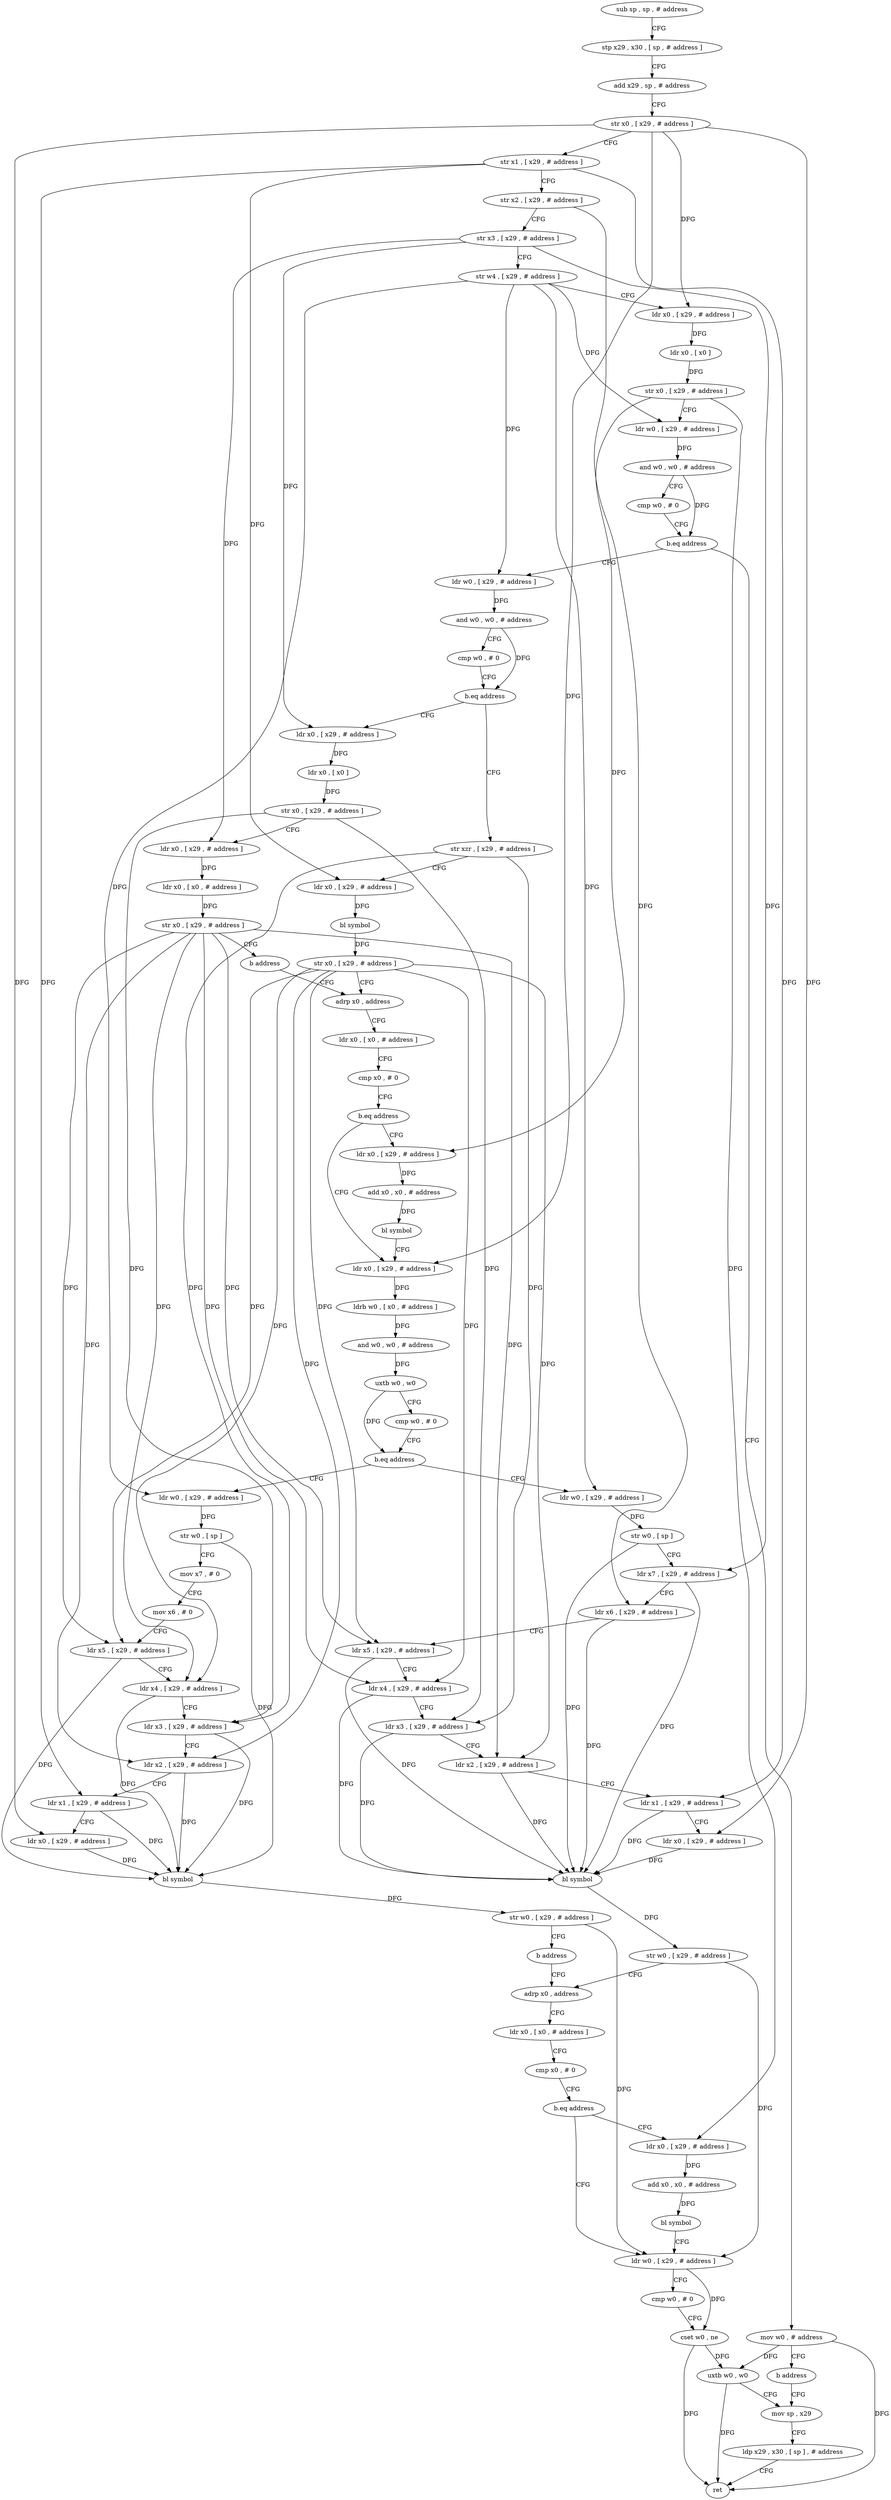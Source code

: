 digraph "func" {
"4294740" [label = "sub sp , sp , # address" ]
"4294744" [label = "stp x29 , x30 , [ sp , # address ]" ]
"4294748" [label = "add x29 , sp , # address" ]
"4294752" [label = "str x0 , [ x29 , # address ]" ]
"4294756" [label = "str x1 , [ x29 , # address ]" ]
"4294760" [label = "str x2 , [ x29 , # address ]" ]
"4294764" [label = "str x3 , [ x29 , # address ]" ]
"4294768" [label = "str w4 , [ x29 , # address ]" ]
"4294772" [label = "ldr x0 , [ x29 , # address ]" ]
"4294776" [label = "ldr x0 , [ x0 ]" ]
"4294780" [label = "str x0 , [ x29 , # address ]" ]
"4294784" [label = "ldr w0 , [ x29 , # address ]" ]
"4294788" [label = "and w0 , w0 , # address" ]
"4294792" [label = "cmp w0 , # 0" ]
"4294796" [label = "b.eq address" ]
"4294808" [label = "ldr w0 , [ x29 , # address ]" ]
"4294800" [label = "mov w0 , # address" ]
"4294812" [label = "and w0 , w0 , # address" ]
"4294816" [label = "cmp w0 , # 0" ]
"4294820" [label = "b.eq address" ]
"4294852" [label = "str xzr , [ x29 , # address ]" ]
"4294824" [label = "ldr x0 , [ x29 , # address ]" ]
"4294804" [label = "b address" ]
"4295064" [label = "mov sp , x29" ]
"4294856" [label = "ldr x0 , [ x29 , # address ]" ]
"4294860" [label = "bl symbol" ]
"4294864" [label = "str x0 , [ x29 , # address ]" ]
"4294868" [label = "adrp x0 , address" ]
"4294828" [label = "ldr x0 , [ x0 ]" ]
"4294832" [label = "str x0 , [ x29 , # address ]" ]
"4294836" [label = "ldr x0 , [ x29 , # address ]" ]
"4294840" [label = "ldr x0 , [ x0 , # address ]" ]
"4294844" [label = "str x0 , [ x29 , # address ]" ]
"4294848" [label = "b address" ]
"4295068" [label = "ldp x29 , x30 , [ sp ] , # address" ]
"4295072" [label = "ret" ]
"4294896" [label = "ldr x0 , [ x29 , # address ]" ]
"4294900" [label = "ldrb w0 , [ x0 , # address ]" ]
"4294904" [label = "and w0 , w0 , # address" ]
"4294908" [label = "uxtb w0 , w0" ]
"4294912" [label = "cmp w0 , # 0" ]
"4294916" [label = "b.eq address" ]
"4294972" [label = "ldr w0 , [ x29 , # address ]" ]
"4294920" [label = "ldr w0 , [ x29 , # address ]" ]
"4294884" [label = "ldr x0 , [ x29 , # address ]" ]
"4294888" [label = "add x0 , x0 , # address" ]
"4294892" [label = "bl symbol" ]
"4294872" [label = "ldr x0 , [ x0 , # address ]" ]
"4294876" [label = "cmp x0 , # 0" ]
"4294880" [label = "b.eq address" ]
"4294976" [label = "str w0 , [ sp ]" ]
"4294980" [label = "ldr x7 , [ x29 , # address ]" ]
"4294984" [label = "ldr x6 , [ x29 , # address ]" ]
"4294988" [label = "ldr x5 , [ x29 , # address ]" ]
"4294992" [label = "ldr x4 , [ x29 , # address ]" ]
"4294996" [label = "ldr x3 , [ x29 , # address ]" ]
"4295000" [label = "ldr x2 , [ x29 , # address ]" ]
"4295004" [label = "ldr x1 , [ x29 , # address ]" ]
"4295008" [label = "ldr x0 , [ x29 , # address ]" ]
"4295012" [label = "bl symbol" ]
"4295016" [label = "str w0 , [ x29 , # address ]" ]
"4295020" [label = "adrp x0 , address" ]
"4294924" [label = "str w0 , [ sp ]" ]
"4294928" [label = "mov x7 , # 0" ]
"4294932" [label = "mov x6 , # 0" ]
"4294936" [label = "ldr x5 , [ x29 , # address ]" ]
"4294940" [label = "ldr x4 , [ x29 , # address ]" ]
"4294944" [label = "ldr x3 , [ x29 , # address ]" ]
"4294948" [label = "ldr x2 , [ x29 , # address ]" ]
"4294952" [label = "ldr x1 , [ x29 , # address ]" ]
"4294956" [label = "ldr x0 , [ x29 , # address ]" ]
"4294960" [label = "bl symbol" ]
"4294964" [label = "str w0 , [ x29 , # address ]" ]
"4294968" [label = "b address" ]
"4295048" [label = "ldr w0 , [ x29 , # address ]" ]
"4295052" [label = "cmp w0 , # 0" ]
"4295056" [label = "cset w0 , ne" ]
"4295060" [label = "uxtb w0 , w0" ]
"4295036" [label = "ldr x0 , [ x29 , # address ]" ]
"4295040" [label = "add x0 , x0 , # address" ]
"4295044" [label = "bl symbol" ]
"4295024" [label = "ldr x0 , [ x0 , # address ]" ]
"4295028" [label = "cmp x0 , # 0" ]
"4295032" [label = "b.eq address" ]
"4294740" -> "4294744" [ label = "CFG" ]
"4294744" -> "4294748" [ label = "CFG" ]
"4294748" -> "4294752" [ label = "CFG" ]
"4294752" -> "4294756" [ label = "CFG" ]
"4294752" -> "4294772" [ label = "DFG" ]
"4294752" -> "4294896" [ label = "DFG" ]
"4294752" -> "4295008" [ label = "DFG" ]
"4294752" -> "4294956" [ label = "DFG" ]
"4294756" -> "4294760" [ label = "CFG" ]
"4294756" -> "4294856" [ label = "DFG" ]
"4294756" -> "4295004" [ label = "DFG" ]
"4294756" -> "4294952" [ label = "DFG" ]
"4294760" -> "4294764" [ label = "CFG" ]
"4294760" -> "4294984" [ label = "DFG" ]
"4294764" -> "4294768" [ label = "CFG" ]
"4294764" -> "4294824" [ label = "DFG" ]
"4294764" -> "4294836" [ label = "DFG" ]
"4294764" -> "4294980" [ label = "DFG" ]
"4294768" -> "4294772" [ label = "CFG" ]
"4294768" -> "4294784" [ label = "DFG" ]
"4294768" -> "4294808" [ label = "DFG" ]
"4294768" -> "4294972" [ label = "DFG" ]
"4294768" -> "4294920" [ label = "DFG" ]
"4294772" -> "4294776" [ label = "DFG" ]
"4294776" -> "4294780" [ label = "DFG" ]
"4294780" -> "4294784" [ label = "CFG" ]
"4294780" -> "4294884" [ label = "DFG" ]
"4294780" -> "4295036" [ label = "DFG" ]
"4294784" -> "4294788" [ label = "DFG" ]
"4294788" -> "4294792" [ label = "CFG" ]
"4294788" -> "4294796" [ label = "DFG" ]
"4294792" -> "4294796" [ label = "CFG" ]
"4294796" -> "4294808" [ label = "CFG" ]
"4294796" -> "4294800" [ label = "CFG" ]
"4294808" -> "4294812" [ label = "DFG" ]
"4294800" -> "4294804" [ label = "CFG" ]
"4294800" -> "4295072" [ label = "DFG" ]
"4294800" -> "4295060" [ label = "DFG" ]
"4294812" -> "4294816" [ label = "CFG" ]
"4294812" -> "4294820" [ label = "DFG" ]
"4294816" -> "4294820" [ label = "CFG" ]
"4294820" -> "4294852" [ label = "CFG" ]
"4294820" -> "4294824" [ label = "CFG" ]
"4294852" -> "4294856" [ label = "CFG" ]
"4294852" -> "4294996" [ label = "DFG" ]
"4294852" -> "4294944" [ label = "DFG" ]
"4294824" -> "4294828" [ label = "DFG" ]
"4294804" -> "4295064" [ label = "CFG" ]
"4295064" -> "4295068" [ label = "CFG" ]
"4294856" -> "4294860" [ label = "DFG" ]
"4294860" -> "4294864" [ label = "DFG" ]
"4294864" -> "4294868" [ label = "CFG" ]
"4294864" -> "4294988" [ label = "DFG" ]
"4294864" -> "4294992" [ label = "DFG" ]
"4294864" -> "4295000" [ label = "DFG" ]
"4294864" -> "4294936" [ label = "DFG" ]
"4294864" -> "4294940" [ label = "DFG" ]
"4294864" -> "4294948" [ label = "DFG" ]
"4294868" -> "4294872" [ label = "CFG" ]
"4294828" -> "4294832" [ label = "DFG" ]
"4294832" -> "4294836" [ label = "CFG" ]
"4294832" -> "4294996" [ label = "DFG" ]
"4294832" -> "4294944" [ label = "DFG" ]
"4294836" -> "4294840" [ label = "DFG" ]
"4294840" -> "4294844" [ label = "DFG" ]
"4294844" -> "4294848" [ label = "CFG" ]
"4294844" -> "4294988" [ label = "DFG" ]
"4294844" -> "4294992" [ label = "DFG" ]
"4294844" -> "4295000" [ label = "DFG" ]
"4294844" -> "4294936" [ label = "DFG" ]
"4294844" -> "4294940" [ label = "DFG" ]
"4294844" -> "4294948" [ label = "DFG" ]
"4294848" -> "4294868" [ label = "CFG" ]
"4295068" -> "4295072" [ label = "CFG" ]
"4294896" -> "4294900" [ label = "DFG" ]
"4294900" -> "4294904" [ label = "DFG" ]
"4294904" -> "4294908" [ label = "DFG" ]
"4294908" -> "4294912" [ label = "CFG" ]
"4294908" -> "4294916" [ label = "DFG" ]
"4294912" -> "4294916" [ label = "CFG" ]
"4294916" -> "4294972" [ label = "CFG" ]
"4294916" -> "4294920" [ label = "CFG" ]
"4294972" -> "4294976" [ label = "DFG" ]
"4294920" -> "4294924" [ label = "DFG" ]
"4294884" -> "4294888" [ label = "DFG" ]
"4294888" -> "4294892" [ label = "DFG" ]
"4294892" -> "4294896" [ label = "CFG" ]
"4294872" -> "4294876" [ label = "CFG" ]
"4294876" -> "4294880" [ label = "CFG" ]
"4294880" -> "4294896" [ label = "CFG" ]
"4294880" -> "4294884" [ label = "CFG" ]
"4294976" -> "4294980" [ label = "CFG" ]
"4294976" -> "4295012" [ label = "DFG" ]
"4294980" -> "4294984" [ label = "CFG" ]
"4294980" -> "4295012" [ label = "DFG" ]
"4294984" -> "4294988" [ label = "CFG" ]
"4294984" -> "4295012" [ label = "DFG" ]
"4294988" -> "4294992" [ label = "CFG" ]
"4294988" -> "4295012" [ label = "DFG" ]
"4294992" -> "4294996" [ label = "CFG" ]
"4294992" -> "4295012" [ label = "DFG" ]
"4294996" -> "4295000" [ label = "CFG" ]
"4294996" -> "4295012" [ label = "DFG" ]
"4295000" -> "4295004" [ label = "CFG" ]
"4295000" -> "4295012" [ label = "DFG" ]
"4295004" -> "4295008" [ label = "CFG" ]
"4295004" -> "4295012" [ label = "DFG" ]
"4295008" -> "4295012" [ label = "DFG" ]
"4295012" -> "4295016" [ label = "DFG" ]
"4295016" -> "4295020" [ label = "CFG" ]
"4295016" -> "4295048" [ label = "DFG" ]
"4295020" -> "4295024" [ label = "CFG" ]
"4294924" -> "4294928" [ label = "CFG" ]
"4294924" -> "4294960" [ label = "DFG" ]
"4294928" -> "4294932" [ label = "CFG" ]
"4294932" -> "4294936" [ label = "CFG" ]
"4294936" -> "4294940" [ label = "CFG" ]
"4294936" -> "4294960" [ label = "DFG" ]
"4294940" -> "4294944" [ label = "CFG" ]
"4294940" -> "4294960" [ label = "DFG" ]
"4294944" -> "4294948" [ label = "CFG" ]
"4294944" -> "4294960" [ label = "DFG" ]
"4294948" -> "4294952" [ label = "CFG" ]
"4294948" -> "4294960" [ label = "DFG" ]
"4294952" -> "4294956" [ label = "CFG" ]
"4294952" -> "4294960" [ label = "DFG" ]
"4294956" -> "4294960" [ label = "DFG" ]
"4294960" -> "4294964" [ label = "DFG" ]
"4294964" -> "4294968" [ label = "CFG" ]
"4294964" -> "4295048" [ label = "DFG" ]
"4294968" -> "4295020" [ label = "CFG" ]
"4295048" -> "4295052" [ label = "CFG" ]
"4295048" -> "4295056" [ label = "DFG" ]
"4295052" -> "4295056" [ label = "CFG" ]
"4295056" -> "4295060" [ label = "DFG" ]
"4295056" -> "4295072" [ label = "DFG" ]
"4295060" -> "4295064" [ label = "CFG" ]
"4295060" -> "4295072" [ label = "DFG" ]
"4295036" -> "4295040" [ label = "DFG" ]
"4295040" -> "4295044" [ label = "DFG" ]
"4295044" -> "4295048" [ label = "CFG" ]
"4295024" -> "4295028" [ label = "CFG" ]
"4295028" -> "4295032" [ label = "CFG" ]
"4295032" -> "4295048" [ label = "CFG" ]
"4295032" -> "4295036" [ label = "CFG" ]
}
